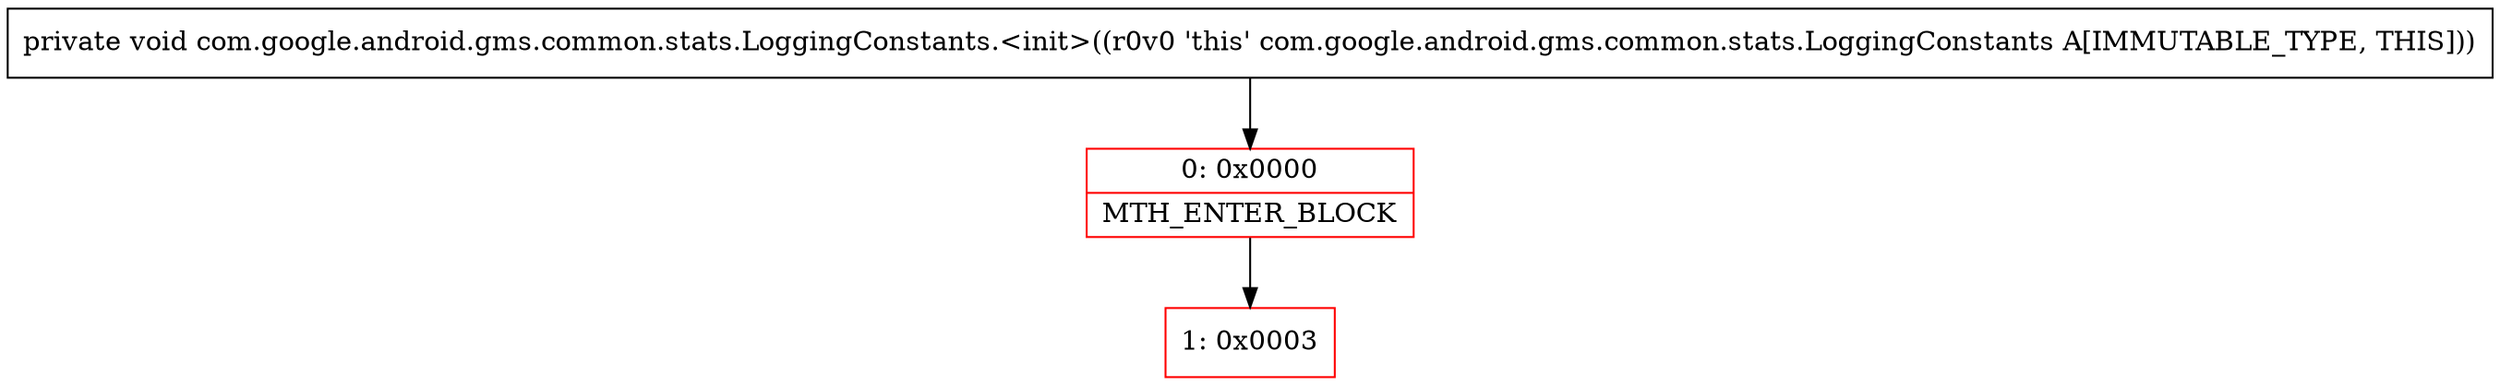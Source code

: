 digraph "CFG forcom.google.android.gms.common.stats.LoggingConstants.\<init\>()V" {
subgraph cluster_Region_966197750 {
label = "R(0)";
node [shape=record,color=blue];
}
Node_0 [shape=record,color=red,label="{0\:\ 0x0000|MTH_ENTER_BLOCK\l}"];
Node_1 [shape=record,color=red,label="{1\:\ 0x0003}"];
MethodNode[shape=record,label="{private void com.google.android.gms.common.stats.LoggingConstants.\<init\>((r0v0 'this' com.google.android.gms.common.stats.LoggingConstants A[IMMUTABLE_TYPE, THIS])) }"];
MethodNode -> Node_0;
Node_0 -> Node_1;
}

